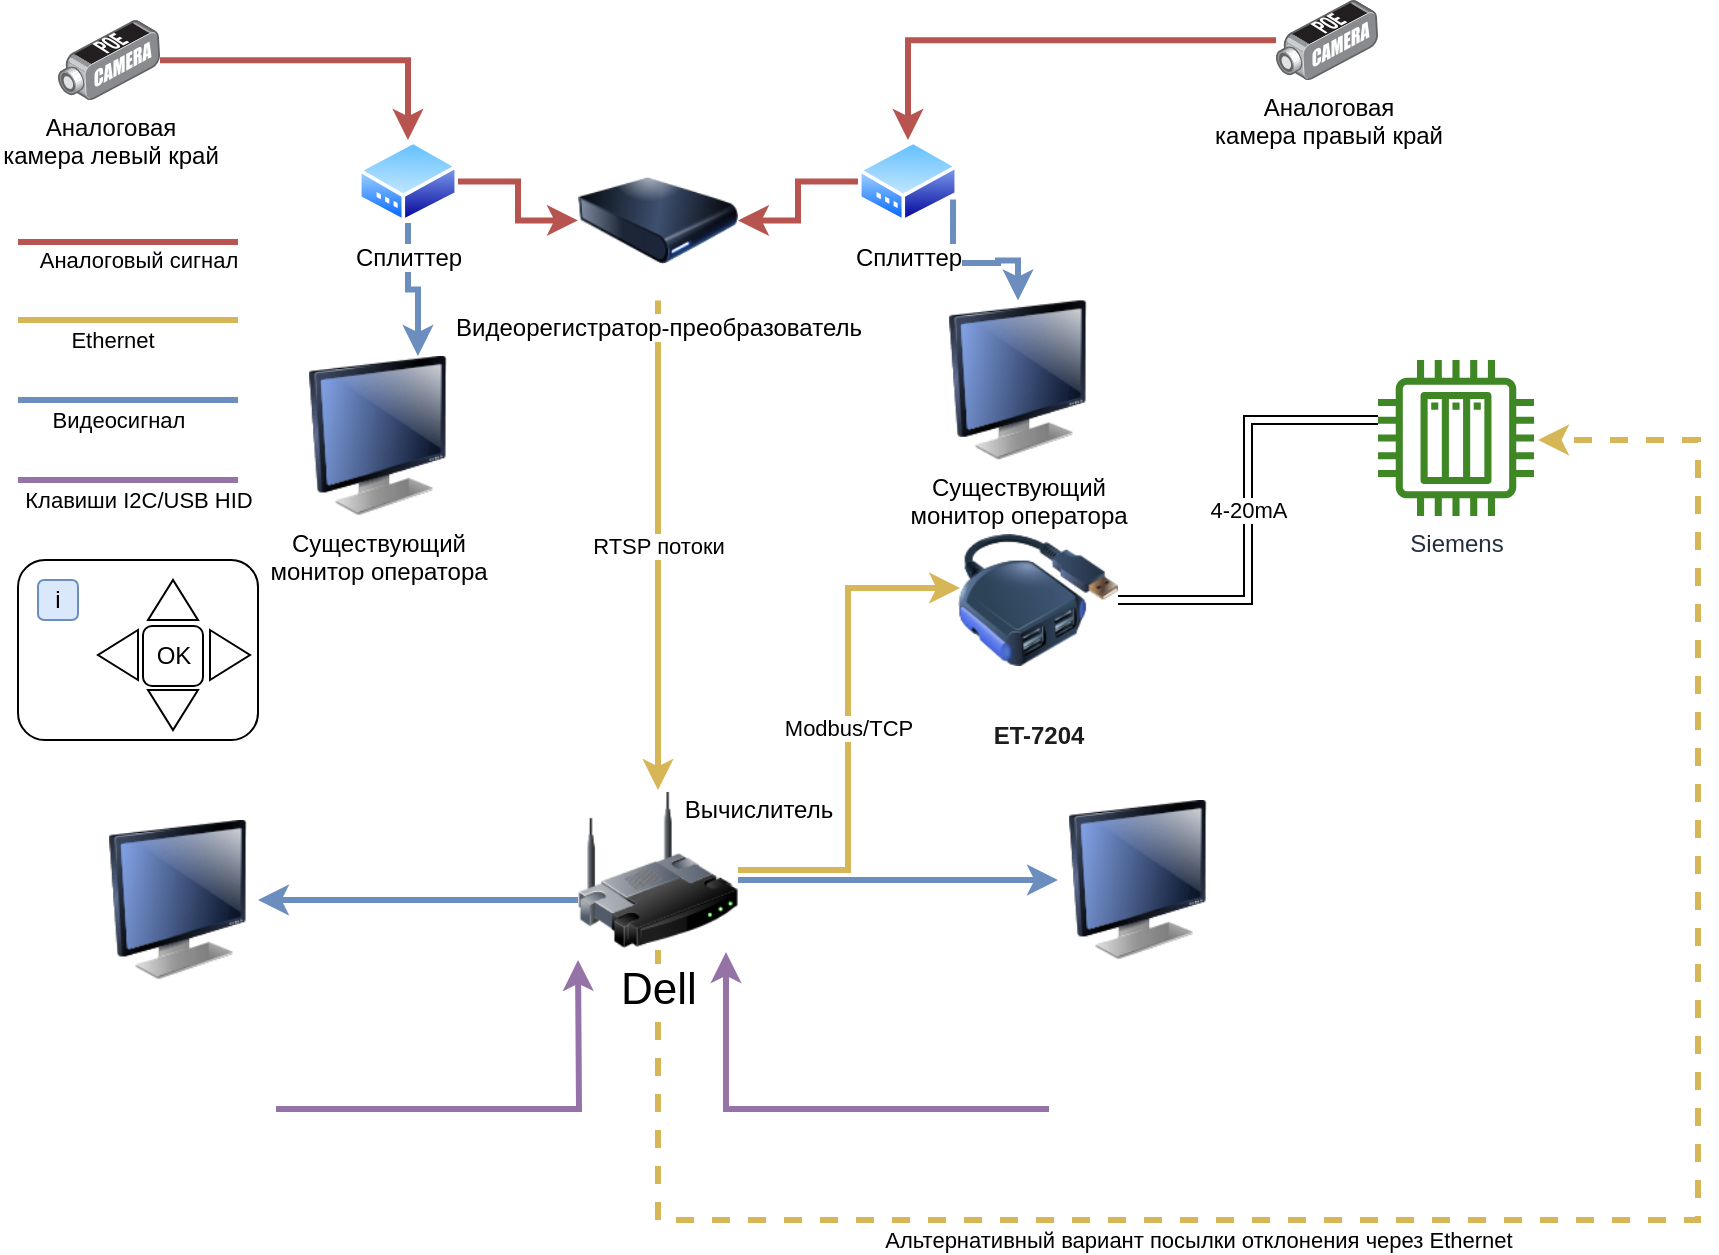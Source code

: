 <mxfile version="20.8.13" type="github" pages="2">
  <diagram name="Architercture" id="55a83fd1-7818-8e21-69c5-c3457e3827bb">
    <mxGraphModel dx="986" dy="732" grid="1" gridSize="10" guides="1" tooltips="1" connect="1" arrows="1" fold="1" page="1" pageScale="1" pageWidth="1100" pageHeight="850" background="none" math="0" shadow="0">
      <root>
        <mxCell id="0" />
        <mxCell id="1" parent="0" />
        <mxCell id="8JaOrQgvwe7hHYjEQXCQ-12" value="Modbus/TCP" style="edgeStyle=orthogonalEdgeStyle;rounded=0;orthogonalLoop=1;jettySize=auto;html=1;entryX=0.013;entryY=0.425;entryDx=0;entryDy=0;entryPerimeter=0;fillColor=#fff2cc;strokeColor=#d6b656;strokeWidth=3;" parent="1" source="69ecfefc5c41e42c-1" target="8JaOrQgvwe7hHYjEQXCQ-10" edge="1">
          <mxGeometry x="-0.0" relative="1" as="geometry">
            <mxPoint as="offset" />
          </mxGeometry>
        </mxCell>
        <mxCell id="8JaOrQgvwe7hHYjEQXCQ-15" value="" style="edgeStyle=orthogonalEdgeStyle;rounded=0;orthogonalLoop=1;jettySize=auto;html=1;strokeWidth=3;fillColor=#dae8fc;strokeColor=#6c8ebf;" parent="1" source="69ecfefc5c41e42c-1" target="8JaOrQgvwe7hHYjEQXCQ-14" edge="1">
          <mxGeometry relative="1" as="geometry">
            <Array as="points">
              <mxPoint x="430" y="520" />
              <mxPoint x="430" y="520" />
            </Array>
          </mxGeometry>
        </mxCell>
        <mxCell id="8JaOrQgvwe7hHYjEQXCQ-17" value="" style="edgeStyle=orthogonalEdgeStyle;rounded=0;orthogonalLoop=1;jettySize=auto;html=1;fillColor=#dae8fc;strokeColor=#6c8ebf;strokeWidth=3;" parent="1" source="69ecfefc5c41e42c-1" target="8JaOrQgvwe7hHYjEQXCQ-16" edge="1">
          <mxGeometry relative="1" as="geometry">
            <Array as="points">
              <mxPoint x="620" y="510" />
              <mxPoint x="620" y="510" />
            </Array>
          </mxGeometry>
        </mxCell>
        <mxCell id="8JaOrQgvwe7hHYjEQXCQ-28" value="Альтернативный вариант посылки отклонения через Ethernet" style="edgeStyle=orthogonalEdgeStyle;rounded=0;orthogonalLoop=1;jettySize=auto;html=1;strokeWidth=3;entryX=1.026;entryY=0.513;entryDx=0;entryDy=0;entryPerimeter=0;dashed=1;fillColor=#fff2cc;strokeColor=#d6b656;" parent="1" source="69ecfefc5c41e42c-1" target="8JaOrQgvwe7hHYjEQXCQ-11" edge="1">
          <mxGeometry x="-0.28" y="-10" relative="1" as="geometry">
            <mxPoint x="1000" y="280" as="targetPoint" />
            <Array as="points">
              <mxPoint x="510" y="680" />
              <mxPoint x="1030" y="680" />
              <mxPoint x="1030" y="290" />
            </Array>
            <mxPoint as="offset" />
          </mxGeometry>
        </mxCell>
        <mxCell id="69ecfefc5c41e42c-1" value="Dell" style="image;html=1;labelBackgroundColor=#ffffff;image=img/lib/clip_art/networking/Wireless_Router_128x128.png;rounded=1;shadow=0;comic=0;strokeWidth=2;fontSize=22" parent="1" vertex="1">
          <mxGeometry x="470" y="465" width="80" height="80" as="geometry" />
        </mxCell>
        <mxCell id="bqjCCw6araehrLSI5hQb-4" style="edgeStyle=orthogonalEdgeStyle;rounded=0;orthogonalLoop=1;jettySize=auto;html=1;entryX=0.5;entryY=0;entryDx=0;entryDy=0;fillColor=#f8cecc;strokeColor=#b85450;strokeWidth=3;" edge="1" parent="1" source="8JaOrQgvwe7hHYjEQXCQ-1" target="bqjCCw6araehrLSI5hQb-3">
          <mxGeometry relative="1" as="geometry" />
        </mxCell>
        <mxCell id="8JaOrQgvwe7hHYjEQXCQ-1" value="Аналоговая&lt;br&gt;камера левый край" style="points=[];aspect=fixed;html=1;align=center;shadow=0;dashed=0;image;image=img/lib/allied_telesis/security/POE_DVS_Camera.svg;" parent="1" vertex="1">
          <mxGeometry x="210" y="80" width="51" height="40.2" as="geometry" />
        </mxCell>
        <mxCell id="8JaOrQgvwe7hHYjEQXCQ-7" value="" style="edgeStyle=orthogonalEdgeStyle;rounded=0;orthogonalLoop=1;jettySize=auto;html=1;strokeWidth=3;fillColor=#f8cecc;strokeColor=#b85450;entryX=0.5;entryY=0;entryDx=0;entryDy=0;" parent="1" source="8JaOrQgvwe7hHYjEQXCQ-2" target="bqjCCw6araehrLSI5hQb-5" edge="1">
          <mxGeometry relative="1" as="geometry">
            <mxPoint x="610" y="100" as="targetPoint" />
          </mxGeometry>
        </mxCell>
        <mxCell id="8JaOrQgvwe7hHYjEQXCQ-2" value="&lt;span style=&quot;color: rgb(0, 0, 0); font-family: Helvetica; font-size: 12px; font-style: normal; font-variant-ligatures: normal; font-variant-caps: normal; font-weight: 400; letter-spacing: normal; orphans: 2; text-align: center; text-indent: 0px; text-transform: none; widows: 2; word-spacing: 0px; -webkit-text-stroke-width: 0px; background-color: rgb(255, 255, 255); text-decoration-thickness: initial; text-decoration-style: initial; text-decoration-color: initial; float: none; display: inline !important;&quot;&gt;Аналоговая&lt;/span&gt;&lt;br style=&quot;border-color: var(--border-color); color: rgb(0, 0, 0); font-family: Helvetica; font-size: 12px; font-style: normal; font-variant-ligatures: normal; font-variant-caps: normal; font-weight: 400; letter-spacing: normal; orphans: 2; text-align: center; text-indent: 0px; text-transform: none; widows: 2; word-spacing: 0px; -webkit-text-stroke-width: 0px; text-decoration-thickness: initial; text-decoration-style: initial; text-decoration-color: initial;&quot;&gt;&lt;span style=&quot;color: rgb(0, 0, 0); font-family: Helvetica; font-size: 12px; font-style: normal; font-variant-ligatures: normal; font-variant-caps: normal; font-weight: 400; letter-spacing: normal; orphans: 2; text-align: center; text-indent: 0px; text-transform: none; widows: 2; word-spacing: 0px; -webkit-text-stroke-width: 0px; background-color: rgb(255, 255, 255); text-decoration-thickness: initial; text-decoration-style: initial; text-decoration-color: initial; float: none; display: inline !important;&quot;&gt;камера правый край&lt;/span&gt;" style="points=[];aspect=fixed;html=1;align=center;shadow=0;dashed=0;image;image=img/lib/allied_telesis/security/POE_DVS_Camera.svg;" parent="1" vertex="1">
          <mxGeometry x="819" y="70" width="51" height="40.2" as="geometry" />
        </mxCell>
        <mxCell id="8JaOrQgvwe7hHYjEQXCQ-8" value="RTSP потоки" style="edgeStyle=orthogonalEdgeStyle;rounded=0;orthogonalLoop=1;jettySize=auto;html=1;fillColor=#fff2cc;strokeColor=#d6b656;strokeWidth=3;" parent="1" source="8JaOrQgvwe7hHYjEQXCQ-3" target="69ecfefc5c41e42c-1" edge="1">
          <mxGeometry relative="1" as="geometry" />
        </mxCell>
        <mxCell id="8JaOrQgvwe7hHYjEQXCQ-3" value="Видеорегистратор-преобразователь" style="image;html=1;image=img/lib/clip_art/computers/Harddrive_128x128.png" parent="1" vertex="1">
          <mxGeometry x="470" y="140.2" width="80" height="80" as="geometry" />
        </mxCell>
        <mxCell id="8JaOrQgvwe7hHYjEQXCQ-9" value="Вычислитель" style="text;html=1;align=center;verticalAlign=middle;resizable=0;points=[];autosize=1;strokeColor=none;fillColor=none;" parent="1" vertex="1">
          <mxGeometry x="510" y="460" width="100" height="30" as="geometry" />
        </mxCell>
        <mxCell id="8JaOrQgvwe7hHYjEQXCQ-13" value="4-20mA" style="edgeStyle=orthogonalEdgeStyle;rounded=0;orthogonalLoop=1;jettySize=auto;html=1;entryX=0;entryY=0.385;entryDx=0;entryDy=0;entryPerimeter=0;shape=link;" parent="1" source="8JaOrQgvwe7hHYjEQXCQ-10" target="8JaOrQgvwe7hHYjEQXCQ-11" edge="1">
          <mxGeometry relative="1" as="geometry" />
        </mxCell>
        <mxCell id="8JaOrQgvwe7hHYjEQXCQ-10" value="&#xa;&lt;h1 style=&quot;box-sizing: inherit; -webkit-font-smoothing: antialiased; text-size-adjust: none; -webkit-tap-highlight-color: rgba(0, 0, 0, 0); font-size: var(--font-size-heading-1); margin: 0px 0px 0.5rem; font-family: Montserrat, sans-serif; font-style: normal; font-weight: 700; letter-spacing: normal; text-transform: none; line-height: 1.2; color: rgb(29, 29, 29); font-variant-ligatures: normal; font-variant-caps: normal; orphans: 2; text-align: start; text-indent: 0px; widows: 2; word-spacing: 0px; -webkit-text-stroke-width: 0px; background-color: rgb(255, 255, 255); text-decoration-thickness: initial; text-decoration-style: initial; text-decoration-color: initial;&quot; class=&quot;product-title&quot;&gt;ET-7204&lt;/h1&gt;&#xa;&#xa;" style="image;html=1;image=img/lib/clip_art/computers/USB_Hub_128x128.png" parent="1" vertex="1">
          <mxGeometry x="660" y="330" width="80" height="80" as="geometry" />
        </mxCell>
        <mxCell id="8JaOrQgvwe7hHYjEQXCQ-11" value="Siemens" style="sketch=0;outlineConnect=0;fontColor=#232F3E;gradientColor=none;fillColor=#3F8624;strokeColor=none;dashed=0;verticalLabelPosition=bottom;verticalAlign=top;align=center;html=1;fontSize=12;fontStyle=0;aspect=fixed;pointerEvents=1;shape=mxgraph.aws4.iot_thing_plc;" parent="1" vertex="1">
          <mxGeometry x="870" y="250" width="78" height="78" as="geometry" />
        </mxCell>
        <mxCell id="8JaOrQgvwe7hHYjEQXCQ-14" value="" style="image;html=1;image=img/lib/clip_art/computers/Monitor_128x128.png" parent="1" vertex="1">
          <mxGeometry x="230" y="480" width="80" height="80" as="geometry" />
        </mxCell>
        <mxCell id="8JaOrQgvwe7hHYjEQXCQ-16" value="" style="image;html=1;image=img/lib/clip_art/computers/Monitor_128x128.png" parent="1" vertex="1">
          <mxGeometry x="710" y="470" width="80" height="80" as="geometry" />
        </mxCell>
        <mxCell id="8JaOrQgvwe7hHYjEQXCQ-18" value="Ethernet" style="endArrow=none;html=1;rounded=0;strokeWidth=3;fillColor=#fff2cc;strokeColor=#d6b656;" parent="1" edge="1">
          <mxGeometry x="-0.143" y="-10" width="50" height="50" relative="1" as="geometry">
            <mxPoint x="190" y="230" as="sourcePoint" />
            <mxPoint x="300" y="230" as="targetPoint" />
            <mxPoint as="offset" />
          </mxGeometry>
        </mxCell>
        <mxCell id="8JaOrQgvwe7hHYjEQXCQ-19" value="Видеосигнал" style="endArrow=none;html=1;rounded=0;strokeWidth=3;fillColor=#dae8fc;strokeColor=#6c8ebf;" parent="1" edge="1">
          <mxGeometry x="-0.091" y="-10" width="50" height="50" relative="1" as="geometry">
            <mxPoint x="190" y="270" as="sourcePoint" />
            <mxPoint x="300" y="270" as="targetPoint" />
            <mxPoint as="offset" />
          </mxGeometry>
        </mxCell>
        <mxCell id="8JaOrQgvwe7hHYjEQXCQ-20" value="Аналоговый сигнал" style="endArrow=none;html=1;rounded=0;strokeWidth=3;fillColor=#f8cecc;strokeColor=#b85450;" parent="1" edge="1">
          <mxGeometry x="0.091" y="-9" width="50" height="50" relative="1" as="geometry">
            <mxPoint x="190" y="191" as="sourcePoint" />
            <mxPoint x="300" y="191" as="targetPoint" />
            <Array as="points">
              <mxPoint x="260" y="191" />
            </Array>
            <mxPoint as="offset" />
          </mxGeometry>
        </mxCell>
        <mxCell id="8JaOrQgvwe7hHYjEQXCQ-23" style="edgeStyle=orthogonalEdgeStyle;rounded=0;orthogonalLoop=1;jettySize=auto;html=1;strokeWidth=3;fillColor=#e1d5e7;strokeColor=#9673a6;" parent="1" source="8JaOrQgvwe7hHYjEQXCQ-21" edge="1">
          <mxGeometry relative="1" as="geometry">
            <mxPoint x="470" y="550" as="targetPoint" />
          </mxGeometry>
        </mxCell>
        <mxCell id="8JaOrQgvwe7hHYjEQXCQ-21" value="" style="shape=image;html=1;verticalAlign=top;verticalLabelPosition=bottom;labelBackgroundColor=#ffffff;imageAspect=0;aspect=fixed;image=https://cdn2.iconfinder.com/data/icons/css-vol-2/24/keyboard-128.png" parent="1" vertex="1">
          <mxGeometry x="230" y="580" width="89" height="89" as="geometry" />
        </mxCell>
        <mxCell id="8JaOrQgvwe7hHYjEQXCQ-24" style="edgeStyle=orthogonalEdgeStyle;rounded=0;orthogonalLoop=1;jettySize=auto;html=1;entryX=0.925;entryY=1.013;entryDx=0;entryDy=0;entryPerimeter=0;strokeWidth=3;fillColor=#e1d5e7;strokeColor=#9673a6;" parent="1" source="8JaOrQgvwe7hHYjEQXCQ-22" target="69ecfefc5c41e42c-1" edge="1">
          <mxGeometry relative="1" as="geometry" />
        </mxCell>
        <mxCell id="8JaOrQgvwe7hHYjEQXCQ-22" value="" style="shape=image;html=1;verticalAlign=top;verticalLabelPosition=bottom;labelBackgroundColor=#ffffff;imageAspect=0;aspect=fixed;image=https://cdn2.iconfinder.com/data/icons/css-vol-2/24/keyboard-128.png" parent="1" vertex="1">
          <mxGeometry x="705.5" y="580" width="89" height="89" as="geometry" />
        </mxCell>
        <mxCell id="8JaOrQgvwe7hHYjEQXCQ-27" value="Клавиши I2C/USB HID" style="endArrow=none;html=1;rounded=0;strokeWidth=3;fillColor=#e1d5e7;strokeColor=#9673a6;" parent="1" edge="1">
          <mxGeometry x="0.091" y="-10" width="50" height="50" relative="1" as="geometry">
            <mxPoint x="190" y="310" as="sourcePoint" />
            <mxPoint x="300" y="310" as="targetPoint" />
            <mxPoint as="offset" />
            <Array as="points">
              <mxPoint x="240" y="310" />
            </Array>
          </mxGeometry>
        </mxCell>
        <mxCell id="8JaOrQgvwe7hHYjEQXCQ-36" value="" style="group" parent="1" vertex="1" connectable="0">
          <mxGeometry x="190" y="350" width="120" height="90" as="geometry" />
        </mxCell>
        <mxCell id="8JaOrQgvwe7hHYjEQXCQ-29" value="" style="rounded=1;whiteSpace=wrap;html=1;" parent="8JaOrQgvwe7hHYjEQXCQ-36" vertex="1">
          <mxGeometry width="120" height="90" as="geometry" />
        </mxCell>
        <mxCell id="8JaOrQgvwe7hHYjEQXCQ-30" value="" style="triangle;whiteSpace=wrap;html=1;" parent="8JaOrQgvwe7hHYjEQXCQ-36" vertex="1">
          <mxGeometry x="96" y="35" width="20" height="25" as="geometry" />
        </mxCell>
        <mxCell id="8JaOrQgvwe7hHYjEQXCQ-31" value="" style="triangle;whiteSpace=wrap;html=1;direction=north;" parent="8JaOrQgvwe7hHYjEQXCQ-36" vertex="1">
          <mxGeometry x="65" y="10" width="25" height="20" as="geometry" />
        </mxCell>
        <mxCell id="8JaOrQgvwe7hHYjEQXCQ-32" value="" style="triangle;whiteSpace=wrap;html=1;direction=south;" parent="8JaOrQgvwe7hHYjEQXCQ-36" vertex="1">
          <mxGeometry x="65" y="65" width="25" height="20" as="geometry" />
        </mxCell>
        <mxCell id="8JaOrQgvwe7hHYjEQXCQ-33" value="" style="triangle;whiteSpace=wrap;html=1;rotation=0;direction=west;" parent="8JaOrQgvwe7hHYjEQXCQ-36" vertex="1">
          <mxGeometry x="40" y="35" width="20" height="25" as="geometry" />
        </mxCell>
        <mxCell id="8JaOrQgvwe7hHYjEQXCQ-34" value="i" style="rounded=1;whiteSpace=wrap;html=1;fillColor=#dae8fc;strokeColor=#6c8ebf;" parent="8JaOrQgvwe7hHYjEQXCQ-36" vertex="1">
          <mxGeometry x="10" y="10" width="20" height="20" as="geometry" />
        </mxCell>
        <mxCell id="8JaOrQgvwe7hHYjEQXCQ-35" value="OK" style="rounded=1;whiteSpace=wrap;html=1;" parent="8JaOrQgvwe7hHYjEQXCQ-36" vertex="1">
          <mxGeometry x="62.5" y="33" width="30" height="30" as="geometry" />
        </mxCell>
        <mxCell id="bqjCCw6araehrLSI5hQb-1" value="Существующий&lt;br&gt;монитор оператора" style="image;html=1;image=img/lib/clip_art/computers/Monitor_128x128.png" vertex="1" parent="1">
          <mxGeometry x="330" y="248" width="80" height="80" as="geometry" />
        </mxCell>
        <mxCell id="bqjCCw6araehrLSI5hQb-2" value="Существующий&lt;br style=&quot;border-color: var(--border-color);&quot;&gt;монитор оператора" style="image;html=1;image=img/lib/clip_art/computers/Monitor_128x128.png" vertex="1" parent="1">
          <mxGeometry x="650" y="220.2" width="80" height="80" as="geometry" />
        </mxCell>
        <mxCell id="bqjCCw6araehrLSI5hQb-6" style="edgeStyle=orthogonalEdgeStyle;rounded=0;orthogonalLoop=1;jettySize=auto;html=1;strokeWidth=3;fillColor=#f8cecc;strokeColor=#b85450;" edge="1" parent="1" source="bqjCCw6araehrLSI5hQb-3" target="8JaOrQgvwe7hHYjEQXCQ-3">
          <mxGeometry relative="1" as="geometry" />
        </mxCell>
        <mxCell id="bqjCCw6araehrLSI5hQb-8" style="edgeStyle=orthogonalEdgeStyle;rounded=0;orthogonalLoop=1;jettySize=auto;html=1;entryX=0.75;entryY=0;entryDx=0;entryDy=0;strokeWidth=3;fillColor=#dae8fc;strokeColor=#6c8ebf;" edge="1" parent="1" source="bqjCCw6araehrLSI5hQb-3" target="bqjCCw6araehrLSI5hQb-1">
          <mxGeometry relative="1" as="geometry" />
        </mxCell>
        <mxCell id="bqjCCw6araehrLSI5hQb-3" value="Сплиттер" style="aspect=fixed;perimeter=ellipsePerimeter;html=1;align=center;shadow=0;dashed=0;spacingTop=3;image;image=img/lib/active_directory/modem.svg;" vertex="1" parent="1">
          <mxGeometry x="360" y="140" width="50" height="41.5" as="geometry" />
        </mxCell>
        <mxCell id="bqjCCw6araehrLSI5hQb-7" style="edgeStyle=orthogonalEdgeStyle;rounded=0;orthogonalLoop=1;jettySize=auto;html=1;entryX=1;entryY=0.5;entryDx=0;entryDy=0;strokeWidth=3;fillColor=#f8cecc;strokeColor=#b85450;" edge="1" parent="1" source="bqjCCw6araehrLSI5hQb-5" target="8JaOrQgvwe7hHYjEQXCQ-3">
          <mxGeometry relative="1" as="geometry" />
        </mxCell>
        <mxCell id="bqjCCw6araehrLSI5hQb-9" style="edgeStyle=orthogonalEdgeStyle;rounded=0;orthogonalLoop=1;jettySize=auto;html=1;exitX=1;exitY=0.75;exitDx=0;exitDy=0;strokeWidth=3;fillColor=#dae8fc;strokeColor=#6c8ebf;" edge="1" parent="1" source="bqjCCw6araehrLSI5hQb-5" target="bqjCCw6araehrLSI5hQb-2">
          <mxGeometry relative="1" as="geometry" />
        </mxCell>
        <mxCell id="bqjCCw6araehrLSI5hQb-5" value="Сплиттер" style="aspect=fixed;perimeter=ellipsePerimeter;html=1;align=center;shadow=0;dashed=0;spacingTop=3;image;image=img/lib/active_directory/modem.svg;" vertex="1" parent="1">
          <mxGeometry x="610" y="140" width="50" height="41.5" as="geometry" />
        </mxCell>
      </root>
    </mxGraphModel>
  </diagram>
  <diagram id="wQUc8vnlqSPwLESQOqTD" name="SW architect">
    <mxGraphModel dx="2074" dy="1126" grid="1" gridSize="10" guides="1" tooltips="1" connect="1" arrows="1" fold="1" page="1" pageScale="1" pageWidth="827" pageHeight="1169" math="0" shadow="0">
      <root>
        <mxCell id="0" />
        <mxCell id="1" parent="0" />
        <mxCell id="3KGouaRvIe9lVAYtNVm2-1" value="PC" style="swimlane;whiteSpace=wrap;html=1;" vertex="1" parent="1">
          <mxGeometry x="40" y="40" width="760" height="1040" as="geometry" />
        </mxCell>
        <mxCell id="3KGouaRvIe9lVAYtNVm2-2" value="" style="endArrow=none;html=1;rounded=0;strokeWidth=1;" edge="1" parent="1">
          <mxGeometry width="50" height="50" relative="1" as="geometry">
            <mxPoint x="120" y="1040" as="sourcePoint" />
            <mxPoint x="120" y="120" as="targetPoint" />
          </mxGeometry>
        </mxCell>
      </root>
    </mxGraphModel>
  </diagram>
</mxfile>
